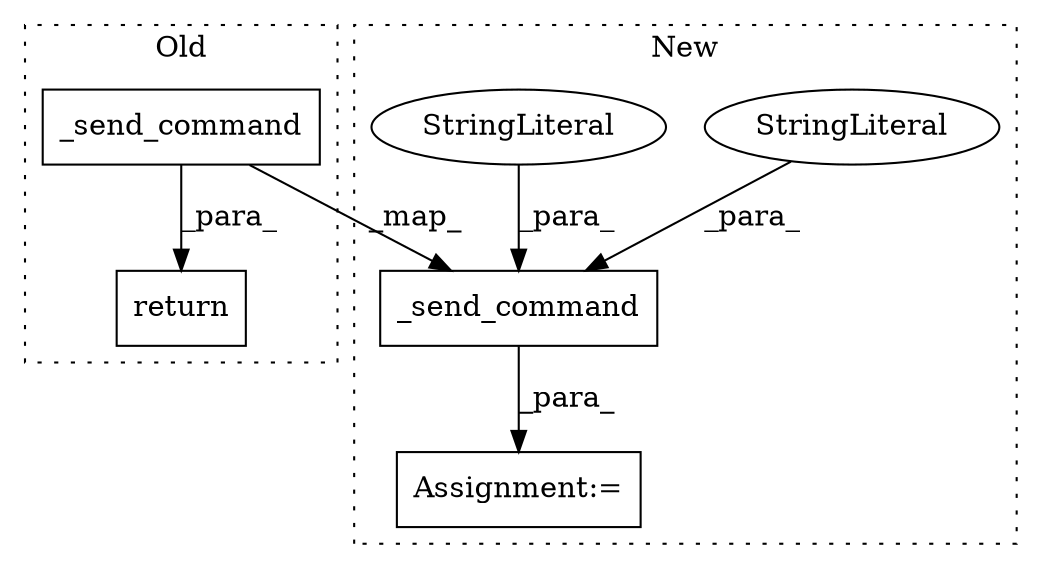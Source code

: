 digraph G {
subgraph cluster0 {
1 [label="_send_command" a="32" s="2976,3050" l="14,1" shape="box"];
3 [label="return" a="41" s="2964" l="7" shape="box"];
label = "Old";
style="dotted";
}
subgraph cluster1 {
2 [label="_send_command" a="32" s="5119,5270" l="14,1" shape="box"];
4 [label="Assignment:=" a="7" s="5112" l="2" shape="box"];
5 [label="StringLiteral" a="45" s="5217" l="53" shape="ellipse"];
6 [label="StringLiteral" a="45" s="5176" l="3" shape="ellipse"];
label = "New";
style="dotted";
}
1 -> 3 [label="_para_"];
1 -> 2 [label="_map_"];
2 -> 4 [label="_para_"];
5 -> 2 [label="_para_"];
6 -> 2 [label="_para_"];
}